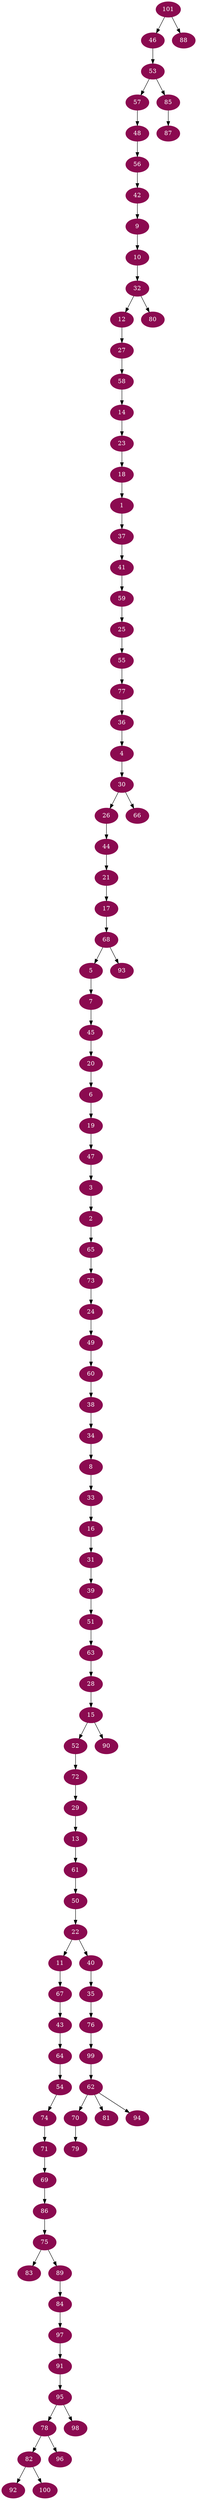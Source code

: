 digraph G {
node [color=deeppink4, style=filled, fontcolor=white];
18 -> 1;
3 -> 2;
47 -> 3;
36 -> 4;
68 -> 5;
20 -> 6;
5 -> 7;
34 -> 8;
42 -> 9;
9 -> 10;
22 -> 11;
32 -> 12;
29 -> 13;
58 -> 14;
28 -> 15;
33 -> 16;
21 -> 17;
23 -> 18;
6 -> 19;
45 -> 20;
44 -> 21;
50 -> 22;
14 -> 23;
73 -> 24;
59 -> 25;
30 -> 26;
12 -> 27;
63 -> 28;
72 -> 29;
4 -> 30;
16 -> 31;
10 -> 32;
8 -> 33;
38 -> 34;
40 -> 35;
77 -> 36;
1 -> 37;
60 -> 38;
31 -> 39;
22 -> 40;
37 -> 41;
56 -> 42;
67 -> 43;
26 -> 44;
7 -> 45;
101 -> 46;
19 -> 47;
57 -> 48;
24 -> 49;
61 -> 50;
39 -> 51;
15 -> 52;
46 -> 53;
64 -> 54;
25 -> 55;
48 -> 56;
53 -> 57;
27 -> 58;
41 -> 59;
49 -> 60;
13 -> 61;
99 -> 62;
51 -> 63;
43 -> 64;
2 -> 65;
30 -> 66;
11 -> 67;
17 -> 68;
71 -> 69;
62 -> 70;
74 -> 71;
52 -> 72;
65 -> 73;
54 -> 74;
86 -> 75;
35 -> 76;
55 -> 77;
95 -> 78;
70 -> 79;
32 -> 80;
62 -> 81;
78 -> 82;
75 -> 83;
89 -> 84;
53 -> 85;
69 -> 86;
85 -> 87;
101 -> 88;
75 -> 89;
15 -> 90;
97 -> 91;
82 -> 92;
68 -> 93;
62 -> 94;
91 -> 95;
78 -> 96;
84 -> 97;
95 -> 98;
76 -> 99;
82 -> 100;
}
